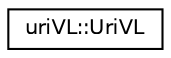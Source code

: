 digraph "Graphical Class Hierarchy"
{
  edge [fontname="Helvetica",fontsize="10",labelfontname="Helvetica",labelfontsize="10"];
  node [fontname="Helvetica",fontsize="10",shape=record];
  rankdir="LR";
  Node1 [label="uriVL::UriVL",height=0.2,width=0.4,color="black", fillcolor="white", style="filled",URL="$classuriVL_1_1UriVL.html",tooltip="UriVL class only contains static functions. "];
}
